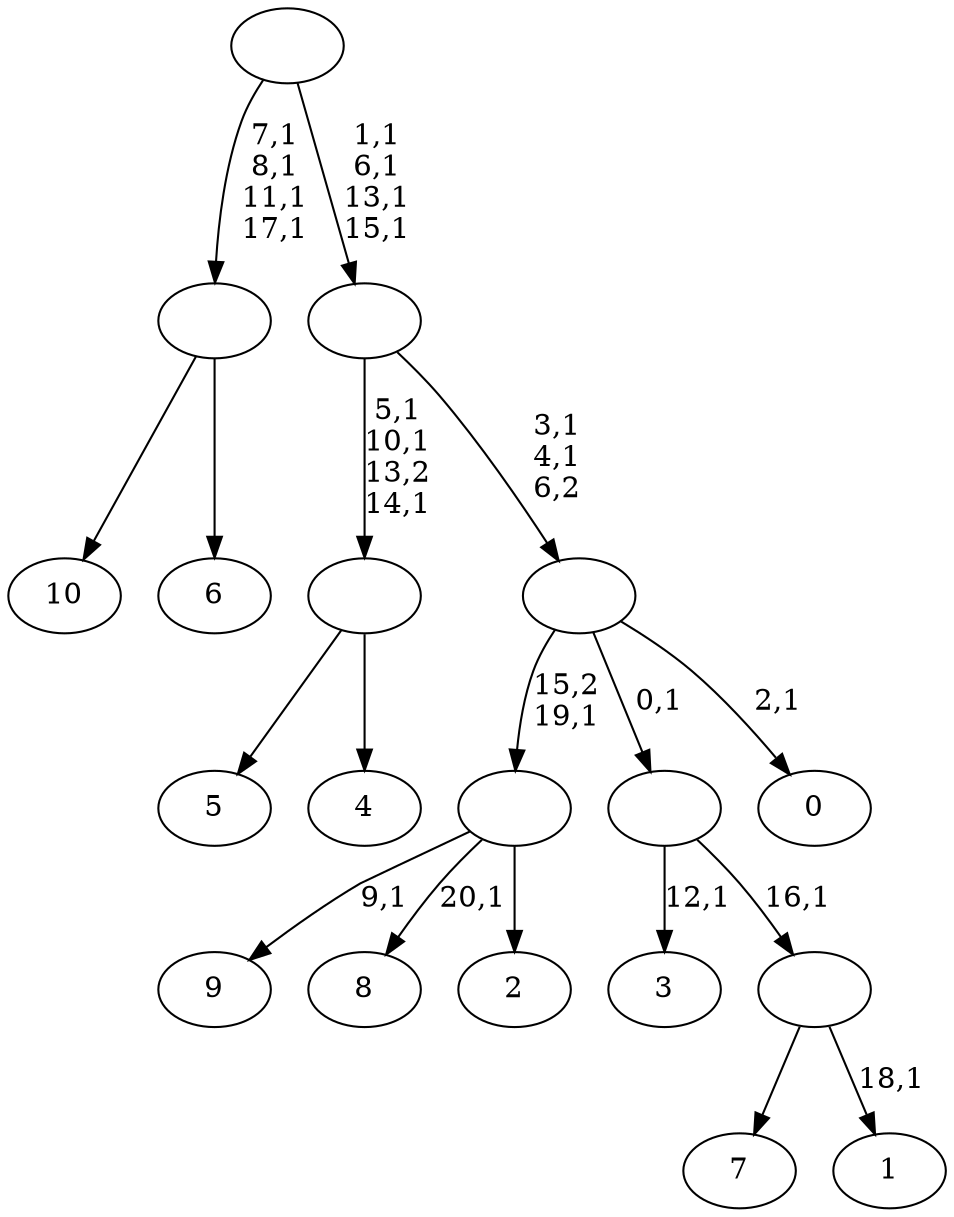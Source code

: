 digraph T {
	32 [label="10"]
	31 [label="9"]
	29 [label="8"]
	27 [label="7"]
	26 [label="6"]
	25 [label=""]
	21 [label="5"]
	20 [label="4"]
	19 [label=""]
	16 [label="3"]
	14 [label="2"]
	13 [label=""]
	12 [label="1"]
	10 [label=""]
	9 [label=""]
	8 [label="0"]
	6 [label=""]
	4 [label=""]
	0 [label=""]
	25 -> 32 [label=""]
	25 -> 26 [label=""]
	19 -> 21 [label=""]
	19 -> 20 [label=""]
	13 -> 29 [label="20,1"]
	13 -> 31 [label="9,1"]
	13 -> 14 [label=""]
	10 -> 12 [label="18,1"]
	10 -> 27 [label=""]
	9 -> 16 [label="12,1"]
	9 -> 10 [label="16,1"]
	6 -> 8 [label="2,1"]
	6 -> 13 [label="15,2\n19,1"]
	6 -> 9 [label="0,1"]
	4 -> 6 [label="3,1\n4,1\n6,2"]
	4 -> 19 [label="5,1\n10,1\n13,2\n14,1"]
	0 -> 4 [label="1,1\n6,1\n13,1\n15,1"]
	0 -> 25 [label="7,1\n8,1\n11,1\n17,1"]
}
